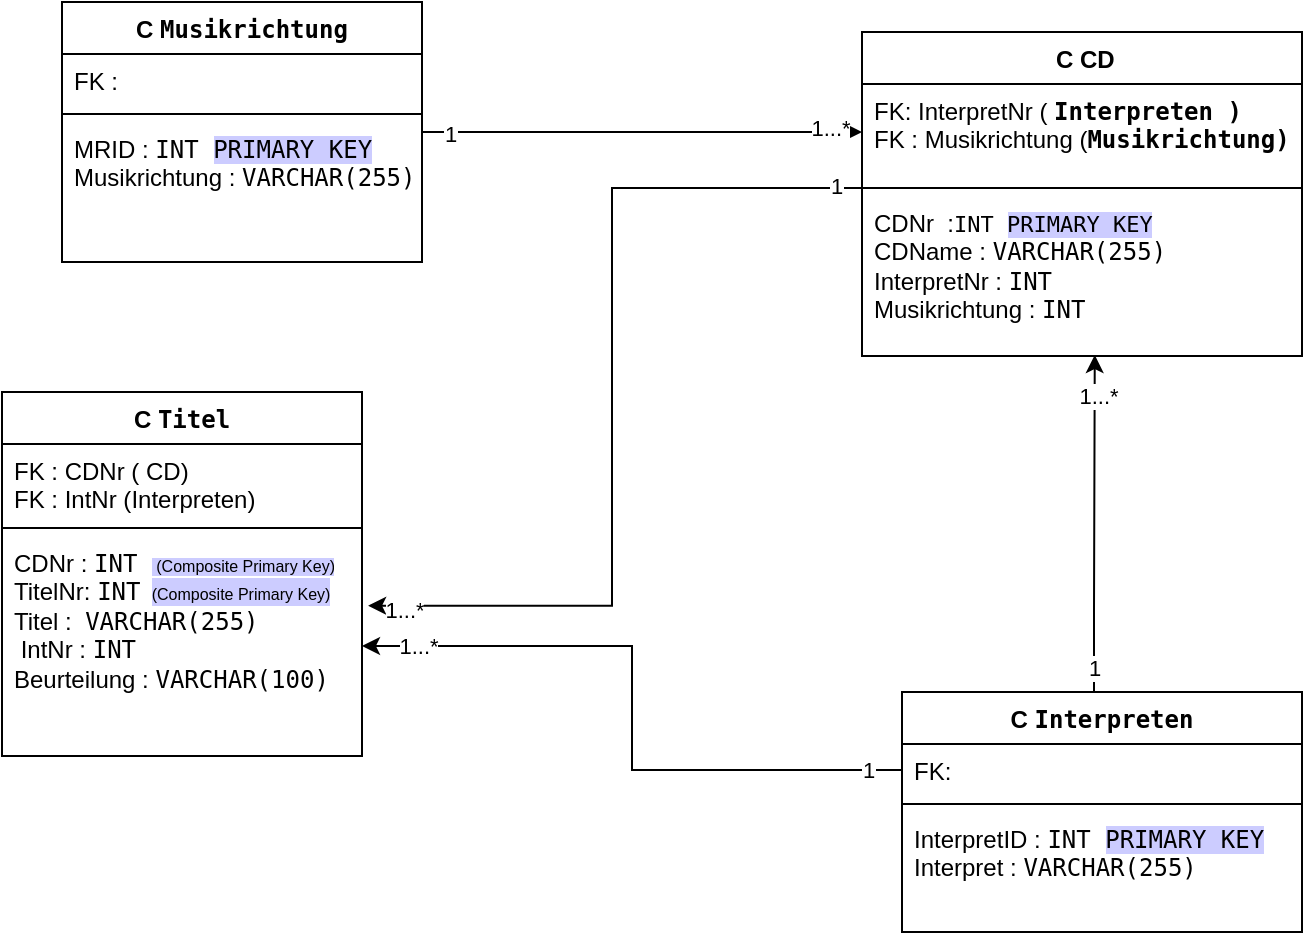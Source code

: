 <mxfile version="26.0.4">
  <diagram id="C5RBs43oDa-KdzZeNtuy" name="Page-1">
    <mxGraphModel dx="875" dy="518" grid="1" gridSize="10" guides="1" tooltips="1" connect="1" arrows="1" fold="1" page="1" pageScale="1" pageWidth="827" pageHeight="1169" math="0" shadow="0">
      <root>
        <mxCell id="WIyWlLk6GJQsqaUBKTNV-0" />
        <mxCell id="WIyWlLk6GJQsqaUBKTNV-1" parent="WIyWlLk6GJQsqaUBKTNV-0" />
        <mxCell id="s7BcbKGahoT11SLp1yV3-0" value="C&amp;nbsp;&lt;code data-end=&quot;1417&quot; data-start=&quot;1410&quot;&gt;Titel&lt;/code&gt;" style="swimlane;fontStyle=1;align=center;verticalAlign=top;childLayout=stackLayout;horizontal=1;startSize=26;horizontalStack=0;resizeParent=1;resizeParentMax=0;resizeLast=0;collapsible=1;marginBottom=0;whiteSpace=wrap;html=1;" vertex="1" parent="WIyWlLk6GJQsqaUBKTNV-1">
          <mxGeometry x="40" y="210" width="180" height="182" as="geometry" />
        </mxCell>
        <mxCell id="s7BcbKGahoT11SLp1yV3-1" value="FK : CDNr&amp;nbsp;(&amp;nbsp;CD)&lt;div&gt;FK :&amp;nbsp;&lt;span style=&quot;background-color: transparent; color: light-dark(rgb(0, 0, 0), rgb(255, 255, 255));&quot;&gt;IntNr (&lt;/span&gt;&lt;span style=&quot;background-color: transparent; color: light-dark(rgb(0, 0, 0), rgb(255, 255, 255));&quot;&gt;Interpreten)&lt;/span&gt;&lt;/div&gt;" style="text;strokeColor=none;fillColor=none;align=left;verticalAlign=top;spacingLeft=4;spacingRight=4;overflow=hidden;rotatable=0;points=[[0,0.5],[1,0.5]];portConstraint=eastwest;whiteSpace=wrap;html=1;" vertex="1" parent="s7BcbKGahoT11SLp1yV3-0">
          <mxGeometry y="26" width="180" height="38" as="geometry" />
        </mxCell>
        <mxCell id="s7BcbKGahoT11SLp1yV3-2" value="" style="line;strokeWidth=1;fillColor=none;align=left;verticalAlign=middle;spacingTop=-1;spacingLeft=3;spacingRight=3;rotatable=0;labelPosition=right;points=[];portConstraint=eastwest;strokeColor=inherit;" vertex="1" parent="s7BcbKGahoT11SLp1yV3-0">
          <mxGeometry y="64" width="180" height="8" as="geometry" />
        </mxCell>
        <mxCell id="s7BcbKGahoT11SLp1yV3-3" value="&lt;div&gt;CDNr :&amp;nbsp;&lt;span style=&quot;font-family: monospace; background-color: transparent; color: light-dark(rgb(0, 0, 0), rgb(255, 255, 255));&quot;&gt;INT&amp;nbsp;&lt;/span&gt;&lt;font style=&quot;font-size: 8px; background-color: rgb(204, 204, 255);&quot;&gt;&lt;span style=&quot;color: light-dark(rgb(0, 0, 0), rgb(255, 255, 255));&quot;&gt;&amp;nbsp;(&lt;/span&gt;&lt;span style=&quot;color: light-dark(rgb(0, 0, 0), rgb(255, 255, 255));&quot;&gt;Composite Primary Key)&lt;/span&gt;&lt;/font&gt;&lt;/div&gt;&lt;div&gt;TitelNr:&amp;nbsp;&lt;span style=&quot;background-color: transparent; color: light-dark(rgb(0, 0, 0), rgb(255, 255, 255)); font-family: monospace;&quot;&gt;INT&lt;/span&gt;&lt;span style=&quot;background-color: transparent; color: light-dark(rgb(0, 0, 0), rgb(255, 255, 255));&quot;&gt;&amp;nbsp;&lt;/span&gt;&lt;span style=&quot;background-color: transparent; color: light-dark(rgb(0, 0, 0), rgb(255, 255, 255)); font-size: 8px;&quot;&gt;&amp;nbsp;&lt;/span&gt;&lt;span style=&quot;background-color: rgb(204, 204, 255);&quot;&gt;&lt;span style=&quot;color: light-dark(rgb(0, 0, 0), rgb(255, 255, 255)); font-size: 8px;&quot;&gt;(&lt;/span&gt;&lt;span style=&quot;color: light-dark(rgb(0, 0, 0), rgb(255, 255, 255)); font-size: 8px;&quot;&gt;Composite Primary Key)&lt;/span&gt;&lt;/span&gt;&lt;br&gt;&lt;/div&gt;&lt;div&gt;Titel :&amp;nbsp;&lt;span style=&quot;background-color: transparent; color: light-dark(rgb(0, 0, 0), rgb(255, 255, 255));&quot;&gt;&amp;nbsp;&lt;/span&gt;&lt;span style=&quot;background-color: transparent; color: light-dark(rgb(0, 0, 0), rgb(255, 255, 255)); font-family: monospace;&quot;&gt;VARCHAR(255)&lt;/span&gt;&lt;/div&gt;&lt;div&gt;&lt;span style=&quot;background-color: transparent; color: light-dark(rgb(0, 0, 0), rgb(255, 255, 255));&quot;&gt;&amp;nbsp;&lt;/span&gt;&lt;span style=&quot;background-color: transparent; color: light-dark(rgb(0, 0, 0), rgb(255, 255, 255));&quot;&gt;IntNr :&amp;nbsp;&lt;/span&gt;&lt;span style=&quot;font-family: monospace; background-color: transparent; color: light-dark(rgb(0, 0, 0), rgb(255, 255, 255));&quot;&gt;INT&lt;/span&gt;&lt;/div&gt;&lt;div&gt;Beurteilung :&amp;nbsp;&lt;span style=&quot;font-family: monospace; background-color: transparent; color: light-dark(rgb(0, 0, 0), rgb(255, 255, 255));&quot;&gt;VARCHAR(100)&lt;/span&gt;&lt;br&gt;&lt;/div&gt;" style="text;strokeColor=none;fillColor=none;align=left;verticalAlign=top;spacingLeft=4;spacingRight=4;overflow=hidden;rotatable=0;points=[[0,0.5],[1,0.5]];portConstraint=eastwest;whiteSpace=wrap;html=1;" vertex="1" parent="s7BcbKGahoT11SLp1yV3-0">
          <mxGeometry y="72" width="180" height="110" as="geometry" />
        </mxCell>
        <mxCell id="s7BcbKGahoT11SLp1yV3-9" value="&amp;nbsp;C CD" style="swimlane;fontStyle=1;align=center;verticalAlign=top;childLayout=stackLayout;horizontal=1;startSize=26;horizontalStack=0;resizeParent=1;resizeParentMax=0;resizeLast=0;collapsible=1;marginBottom=0;whiteSpace=wrap;html=1;" vertex="1" parent="WIyWlLk6GJQsqaUBKTNV-1">
          <mxGeometry x="470" y="30" width="220" height="162" as="geometry" />
        </mxCell>
        <mxCell id="s7BcbKGahoT11SLp1yV3-10" value="FK:&amp;nbsp;InterpretNr (&lt;span style=&quot;font-weight: 700; text-align: center;&quot;&gt;&amp;nbsp;&lt;/span&gt;&lt;code style=&quot;font-weight: 700; text-align: center;&quot; data-end=&quot;180&quot; data-start=&quot;167&quot;&gt;Interpreten )&lt;/code&gt;&lt;div&gt;FK :&amp;nbsp;Musikrichtung (&lt;span style=&quot;font-family: monospace; font-weight: 700; text-align: center; background-color: transparent; color: light-dark(rgb(0, 0, 0), rgb(255, 255, 255));&quot;&gt;Musikrichtung)&lt;/span&gt;&lt;/div&gt;" style="text;strokeColor=none;fillColor=none;align=left;verticalAlign=top;spacingLeft=4;spacingRight=4;overflow=hidden;rotatable=0;points=[[0,0.5],[1,0.5]];portConstraint=eastwest;whiteSpace=wrap;html=1;" vertex="1" parent="s7BcbKGahoT11SLp1yV3-9">
          <mxGeometry y="26" width="220" height="48" as="geometry" />
        </mxCell>
        <mxCell id="s7BcbKGahoT11SLp1yV3-11" value="" style="line;strokeWidth=1;fillColor=none;align=left;verticalAlign=middle;spacingTop=-1;spacingLeft=3;spacingRight=3;rotatable=0;labelPosition=right;points=[];portConstraint=eastwest;strokeColor=inherit;" vertex="1" parent="s7BcbKGahoT11SLp1yV3-9">
          <mxGeometry y="74" width="220" height="8" as="geometry" />
        </mxCell>
        <mxCell id="s7BcbKGahoT11SLp1yV3-13" value="&lt;div&gt;&lt;span style=&quot;background-color: transparent; color: light-dark(rgb(0, 0, 0), rgb(255, 255, 255));&quot;&gt;CDNr&amp;nbsp; :&lt;/span&gt;&lt;span style=&quot;font-family: monospace; font-size: 11px; background-color: transparent; color: light-dark(rgb(0, 0, 0), rgb(255, 255, 255));&quot;&gt;INT &lt;/span&gt;&lt;span style=&quot;font-family: monospace; font-size: 11px; color: light-dark(rgb(0, 0, 0), rgb(255, 255, 255)); background-color: rgb(204, 204, 255);&quot;&gt;PRIMARY KEY&lt;/span&gt;&lt;br&gt;&lt;/div&gt;&lt;div&gt;CDName :&amp;nbsp;&lt;span style=&quot;font-family: monospace; background-color: transparent; color: light-dark(rgb(0, 0, 0), rgb(255, 255, 255));&quot;&gt;VARCHAR(255)&lt;/span&gt;&lt;/div&gt;&lt;div&gt;InterpretNr : &lt;font face=&quot;monospace&quot;&gt;INT&lt;/font&gt;&lt;span style=&quot;font-family: monospace; background-color: transparent; color: light-dark(rgb(0, 0, 0), rgb(255, 255, 255));&quot;&gt;&lt;br&gt;&lt;/span&gt;&lt;/div&gt;&lt;div&gt;Musikrichtung : &lt;font face=&quot;monospace&quot;&gt;INT&lt;/font&gt;&lt;b&gt;&lt;i&gt;&lt;br&gt;&lt;/i&gt;&lt;/b&gt;&lt;/div&gt;&lt;table&gt;&lt;tbody&gt;&lt;tr&gt;&lt;td&gt;&lt;/td&gt;&lt;/tr&gt;&lt;/tbody&gt;&lt;/table&gt;&lt;div&gt;&amp;nbsp;&lt;span style=&quot;font-family: monospace; font-size: 11px; background-color: transparent; color: light-dark(rgb(0, 0, 0), rgb(255, 255, 255));&quot;&gt;&lt;br&gt;&lt;/span&gt;&lt;/div&gt;&lt;table&gt;&lt;tbody&gt;&lt;tr&gt;&lt;td&gt;&lt;br&gt;&lt;br&gt;&lt;/td&gt;&lt;/tr&gt;&lt;/tbody&gt;&lt;/table&gt;&lt;div&gt;&lt;br&gt;&lt;/div&gt;&lt;div&gt;&lt;br&gt;&lt;/div&gt;" style="text;strokeColor=none;fillColor=none;align=left;verticalAlign=top;spacingLeft=4;spacingRight=4;overflow=hidden;rotatable=0;points=[[0,0.5],[1,0.5]];portConstraint=eastwest;whiteSpace=wrap;html=1;" vertex="1" parent="s7BcbKGahoT11SLp1yV3-9">
          <mxGeometry y="82" width="220" height="70" as="geometry" />
        </mxCell>
        <mxCell id="s7BcbKGahoT11SLp1yV3-12" value="&lt;span style=&quot;color: rgba(0, 0, 0, 0); font-family: monospace; font-size: 0px; text-wrap: nowrap;&quot;&gt;%3CmxGraphModel%3E%3Croot%3E%3CmxCell%20id%3D%220%22%2F%3E%3CmxCell%20id%3D%221%22%20parent%3D%220%22%2F%3E%3CmxCell%20id%3D%222%22%20value%3D%22%26lt%3Bdiv%26gt%3B%26lt%3Bspan%20style%3D%26quot%3Bbackground-color%3A%20transparent%3B%20color%3A%20light-dark(rgb(0%2C%200%2C%200)%2C%20rgb(255%2C%20255%2C%20255))%3B%26quot%3B%26gt%3BCDNr%26amp%3Bnbsp%3B%20%3A%26lt%3B%2Fspan%26gt%3B%26lt%3Bspan%20style%3D%26quot%3Bfont-family%3A%20monospace%3B%20font-size%3A%2011px%3B%20background-color%3A%20transparent%3B%20color%3A%20light-dark(rgb(0%2C%200%2C%200)%2C%20rgb(255%2C%20255%2C%20255))%3B%26quot%3B%26gt%3BINT%20PRIMARY%20KEY%26lt%3B%2Fspan%26gt%3B%26lt%3Bbr%26gt%3B%26lt%3B%2Fdiv%26gt%3B%26lt%3Bdiv%26gt%3BCDName%20%3A%26amp%3Bnbsp%3B%26lt%3Bspan%20style%3D%26quot%3Bfont-family%3A%20monospace%3B%20background-color%3A%20transparent%3B%20color%3A%20light-dark(rgb(0%2C%200%2C%200)%2C%20rgb(255%2C%20255%2C%20255))%3B%26quot%3B%26gt%3BVARCHAR(255)%26lt%3B%2Fspan%26gt%3B%26lt%3B%2Fdiv%26gt%3B%26lt%3Bdiv%26gt%3BInterpretNr%20%3A%20%26lt%3Bfont%20face%3D%26quot%3Bmonospace%26quot%3B%26gt%3BINT%26lt%3B%2Ffont%26gt%3B%26lt%3Bspan%20style%3D%26quot%3Bfont-family%3A%20monospace%3B%20background-color%3A%20transparent%3B%20color%3A%20light-dark(rgb(0%2C%200%2C%200)%2C%20rgb(255%2C%20255%2C%20255))%3B%26quot%3B%26gt%3B%26lt%3Bbr%26gt%3B%26lt%3B%2Fspan%26gt%3B%26lt%3B%2Fdiv%26gt%3B%26lt%3Bdiv%26gt%3BMusikrichtung%20%3A%20%26lt%3Bfont%20face%3D%26quot%3Bmonospace%26quot%3B%26gt%3BINT%26lt%3B%2Ffont%26gt%3B%26lt%3Bb%26gt%3B%26lt%3Bi%26gt%3B%26lt%3Bbr%26gt%3B%26lt%3B%2Fi%26gt%3B%26lt%3B%2Fb%26gt%3B%26lt%3B%2Fdiv%26gt%3B%26lt%3Btable%26gt%3B%26lt%3Btbody%26gt%3B%26lt%3Btr%26gt%3B%26lt%3Btd%26gt%3B%26lt%3B%2Ftd%26gt%3B%26lt%3B%2Ftr%26gt%3B%26lt%3B%2Ftbody%26gt%3B%26lt%3B%2Ftable%26gt%3B%26lt%3Bdiv%26gt%3B%26amp%3Bnbsp%3B%26lt%3Bspan%20style%3D%26quot%3Bfont-family%3A%20monospace%3B%20font-size%3A%2011px%3B%20background-color%3A%20transparent%3B%20color%3A%20light-dark(rgb(0%2C%200%2C%200)%2C%20rgb(255%2C%20255%2C%20255))%3B%26quot%3B%26gt%3B%26lt%3Bbr%26gt%3B%26lt%3B%2Fspan%26gt%3B%26lt%3B%2Fdiv%26gt%3B%26lt%3Btable%26gt%3B%26lt%3Btbody%26gt%3B%26lt%3Btr%26gt%3B%26lt%3Btd%26gt%3B%26lt%3Bbr%26gt%3B%26lt%3Bbr%26gt%3B%26lt%3B%2Ftd%26gt%3B%26lt%3B%2Ftr%26gt%3B%26lt%3B%2Ftbody%26gt%3B%26lt%3B%2Ftable%26gt%3B%26lt%3Bdiv%26gt%3B%26lt%3Bbr%26gt%3B%26lt%3B%2Fdiv%26gt%3B%26lt%3Bdiv%26gt%3B%26lt%3Bbr%26gt%3B%26lt%3B%2Fdiv%26gt%3B%22%20style%3D%22text%3BstrokeColor%3Dnone%3BfillColor%3Dnone%3Balign%3Dleft%3BverticalAlign%3Dtop%3BspacingLeft%3D4%3BspacingRight%3D4%3Boverflow%3Dhidden%3Brotatable%3D0%3Bpoints%3D%5B%5B0%2C0.5%5D%2C%5B1%2C0.5%5D%5D%3BportConstraint%3Deastwest%3BwhiteSpace%3Dwrap%3Bhtml%3D1%3B%22%20vertex%3D%221%22%20parent%3D%221%22%3E%3CmxGeometry%20x%3D%22414%22%20y%3D%22290%22%20width%3D%22170%22%20height%3D%2270%22%20as%3D%22geometry%22%2F%3E%3C%2FmxCell%3E%3C%2Froot%3E%3C%2FmxGraphModel%3E&lt;/span&gt;" style="text;strokeColor=none;fillColor=none;align=left;verticalAlign=top;spacingLeft=4;spacingRight=4;overflow=hidden;rotatable=0;points=[[0,0.5],[1,0.5]];portConstraint=eastwest;whiteSpace=wrap;html=1;" vertex="1" parent="s7BcbKGahoT11SLp1yV3-9">
          <mxGeometry y="152" width="220" height="10" as="geometry" />
        </mxCell>
        <mxCell id="s7BcbKGahoT11SLp1yV3-14" value="C&amp;nbsp;&lt;code data-end=&quot;180&quot; data-start=&quot;167&quot;&gt;Interpreten&lt;/code&gt;" style="swimlane;fontStyle=1;align=center;verticalAlign=top;childLayout=stackLayout;horizontal=1;startSize=26;horizontalStack=0;resizeParent=1;resizeParentMax=0;resizeLast=0;collapsible=1;marginBottom=0;whiteSpace=wrap;html=1;" vertex="1" parent="WIyWlLk6GJQsqaUBKTNV-1">
          <mxGeometry x="490" y="360" width="200" height="120" as="geometry" />
        </mxCell>
        <mxCell id="s7BcbKGahoT11SLp1yV3-15" value="FK:" style="text;strokeColor=none;fillColor=none;align=left;verticalAlign=top;spacingLeft=4;spacingRight=4;overflow=hidden;rotatable=0;points=[[0,0.5],[1,0.5]];portConstraint=eastwest;whiteSpace=wrap;html=1;" vertex="1" parent="s7BcbKGahoT11SLp1yV3-14">
          <mxGeometry y="26" width="200" height="26" as="geometry" />
        </mxCell>
        <mxCell id="s7BcbKGahoT11SLp1yV3-16" value="" style="line;strokeWidth=1;fillColor=none;align=left;verticalAlign=middle;spacingTop=-1;spacingLeft=3;spacingRight=3;rotatable=0;labelPosition=right;points=[];portConstraint=eastwest;strokeColor=inherit;" vertex="1" parent="s7BcbKGahoT11SLp1yV3-14">
          <mxGeometry y="52" width="200" height="8" as="geometry" />
        </mxCell>
        <mxCell id="s7BcbKGahoT11SLp1yV3-17" value="InterpretID :&amp;nbsp;&lt;span style=&quot;font-family: monospace;&quot;&gt;INT &lt;span style=&quot;background-color: rgb(204, 204, 255);&quot;&gt;PRIMARY KEY&lt;/span&gt;&lt;/span&gt;&lt;div&gt;Interpret :&amp;nbsp;&lt;span style=&quot;font-family: monospace;&quot;&gt;VARCHAR(255)&lt;/span&gt;&lt;/div&gt;&lt;div&gt;&lt;font face=&quot;monospace&quot;&gt;&lt;br&gt;&lt;/font&gt;&lt;table&gt;&lt;tbody&gt;&lt;tr&gt;&lt;td&gt;&lt;/td&gt;&lt;/tr&gt;&lt;/tbody&gt;&lt;/table&gt;&lt;table&gt;&lt;tbody&gt;&lt;tr&gt;&lt;td&gt;&lt;/td&gt;&lt;/tr&gt;&lt;/tbody&gt;&lt;/table&gt;&lt;/div&gt;" style="text;strokeColor=none;fillColor=none;align=left;verticalAlign=top;spacingLeft=4;spacingRight=4;overflow=hidden;rotatable=0;points=[[0,0.5],[1,0.5]];portConstraint=eastwest;whiteSpace=wrap;html=1;" vertex="1" parent="s7BcbKGahoT11SLp1yV3-14">
          <mxGeometry y="60" width="200" height="60" as="geometry" />
        </mxCell>
        <mxCell id="s7BcbKGahoT11SLp1yV3-50" style="edgeStyle=orthogonalEdgeStyle;rounded=0;orthogonalLoop=1;jettySize=auto;html=1;" edge="1" parent="WIyWlLk6GJQsqaUBKTNV-1" source="s7BcbKGahoT11SLp1yV3-18" target="s7BcbKGahoT11SLp1yV3-10">
          <mxGeometry relative="1" as="geometry" />
        </mxCell>
        <mxCell id="s7BcbKGahoT11SLp1yV3-51" value="1" style="edgeLabel;html=1;align=center;verticalAlign=middle;resizable=0;points=[];" vertex="1" connectable="0" parent="s7BcbKGahoT11SLp1yV3-50">
          <mxGeometry x="-0.877" y="-1" relative="1" as="geometry">
            <mxPoint as="offset" />
          </mxGeometry>
        </mxCell>
        <mxCell id="s7BcbKGahoT11SLp1yV3-52" value="1...*" style="edgeLabel;html=1;align=center;verticalAlign=middle;resizable=0;points=[];" vertex="1" connectable="0" parent="s7BcbKGahoT11SLp1yV3-50">
          <mxGeometry x="0.849" y="2" relative="1" as="geometry">
            <mxPoint as="offset" />
          </mxGeometry>
        </mxCell>
        <mxCell id="s7BcbKGahoT11SLp1yV3-18" value="C&amp;nbsp;&lt;code data-end=&quot;470&quot; data-start=&quot;455&quot;&gt;Musikrichtung&lt;/code&gt;" style="swimlane;fontStyle=1;align=center;verticalAlign=top;childLayout=stackLayout;horizontal=1;startSize=26;horizontalStack=0;resizeParent=1;resizeParentMax=0;resizeLast=0;collapsible=1;marginBottom=0;whiteSpace=wrap;html=1;" vertex="1" parent="WIyWlLk6GJQsqaUBKTNV-1">
          <mxGeometry x="70" y="15" width="180" height="130" as="geometry" />
        </mxCell>
        <mxCell id="s7BcbKGahoT11SLp1yV3-19" value="FK :&amp;nbsp;" style="text;strokeColor=none;fillColor=none;align=left;verticalAlign=top;spacingLeft=4;spacingRight=4;overflow=hidden;rotatable=0;points=[[0,0.5],[1,0.5]];portConstraint=eastwest;whiteSpace=wrap;html=1;" vertex="1" parent="s7BcbKGahoT11SLp1yV3-18">
          <mxGeometry y="26" width="180" height="26" as="geometry" />
        </mxCell>
        <mxCell id="s7BcbKGahoT11SLp1yV3-20" value="" style="line;strokeWidth=1;fillColor=none;align=left;verticalAlign=middle;spacingTop=-1;spacingLeft=3;spacingRight=3;rotatable=0;labelPosition=right;points=[];portConstraint=eastwest;strokeColor=inherit;" vertex="1" parent="s7BcbKGahoT11SLp1yV3-18">
          <mxGeometry y="52" width="180" height="8" as="geometry" />
        </mxCell>
        <mxCell id="s7BcbKGahoT11SLp1yV3-21" value="MRID :&amp;nbsp;&lt;span style=&quot;font-family: monospace;&quot;&gt;INT &lt;span style=&quot;background-color: rgb(204, 204, 255);&quot;&gt;PRIMARY KEY&lt;/span&gt;&lt;/span&gt;&lt;div&gt;Musikrichtung&amp;nbsp;&lt;span style=&quot;background-color: transparent; color: light-dark(rgb(0, 0, 0), rgb(255, 255, 255));&quot;&gt;:&amp;nbsp;&lt;/span&gt;&lt;span style=&quot;background-color: transparent; color: light-dark(rgb(0, 0, 0), rgb(255, 255, 255)); font-family: monospace;&quot;&gt;VARCHAR(255)&lt;/span&gt;&lt;span style=&quot;font-family: monospace;&quot;&gt;&lt;br&gt;&lt;/span&gt;&lt;/div&gt;" style="text;strokeColor=none;fillColor=none;align=left;verticalAlign=top;spacingLeft=4;spacingRight=4;overflow=hidden;rotatable=0;points=[[0,0.5],[1,0.5]];portConstraint=eastwest;whiteSpace=wrap;html=1;" vertex="1" parent="s7BcbKGahoT11SLp1yV3-18">
          <mxGeometry y="60" width="180" height="70" as="geometry" />
        </mxCell>
        <mxCell id="s7BcbKGahoT11SLp1yV3-46" style="edgeStyle=orthogonalEdgeStyle;rounded=0;orthogonalLoop=1;jettySize=auto;html=1;entryX=0.529;entryY=0.95;entryDx=0;entryDy=0;entryPerimeter=0;" edge="1" parent="WIyWlLk6GJQsqaUBKTNV-1" source="s7BcbKGahoT11SLp1yV3-14" target="s7BcbKGahoT11SLp1yV3-12">
          <mxGeometry relative="1" as="geometry">
            <Array as="points">
              <mxPoint x="586" y="320" />
              <mxPoint x="586" y="320" />
            </Array>
          </mxGeometry>
        </mxCell>
        <mxCell id="s7BcbKGahoT11SLp1yV3-47" value="1" style="edgeLabel;html=1;align=center;verticalAlign=middle;resizable=0;points=[];" vertex="1" connectable="0" parent="s7BcbKGahoT11SLp1yV3-46">
          <mxGeometry x="-0.852" relative="1" as="geometry">
            <mxPoint as="offset" />
          </mxGeometry>
        </mxCell>
        <mxCell id="s7BcbKGahoT11SLp1yV3-48" value="1...*" style="edgeLabel;html=1;align=center;verticalAlign=middle;resizable=0;points=[];" vertex="1" connectable="0" parent="s7BcbKGahoT11SLp1yV3-46">
          <mxGeometry x="0.761" y="-1" relative="1" as="geometry">
            <mxPoint as="offset" />
          </mxGeometry>
        </mxCell>
        <mxCell id="s7BcbKGahoT11SLp1yV3-53" style="edgeStyle=orthogonalEdgeStyle;rounded=0;orthogonalLoop=1;jettySize=auto;html=1;entryX=1.017;entryY=0.317;entryDx=0;entryDy=0;entryPerimeter=0;" edge="1" parent="WIyWlLk6GJQsqaUBKTNV-1" source="s7BcbKGahoT11SLp1yV3-11" target="s7BcbKGahoT11SLp1yV3-3">
          <mxGeometry relative="1" as="geometry" />
        </mxCell>
        <mxCell id="s7BcbKGahoT11SLp1yV3-54" value="1" style="edgeLabel;html=1;align=center;verticalAlign=middle;resizable=0;points=[];" vertex="1" connectable="0" parent="s7BcbKGahoT11SLp1yV3-53">
          <mxGeometry x="-0.943" y="-1" relative="1" as="geometry">
            <mxPoint as="offset" />
          </mxGeometry>
        </mxCell>
        <mxCell id="s7BcbKGahoT11SLp1yV3-55" value="1...*" style="edgeLabel;html=1;align=center;verticalAlign=middle;resizable=0;points=[];" vertex="1" connectable="0" parent="s7BcbKGahoT11SLp1yV3-53">
          <mxGeometry x="0.921" y="2" relative="1" as="geometry">
            <mxPoint as="offset" />
          </mxGeometry>
        </mxCell>
        <mxCell id="s7BcbKGahoT11SLp1yV3-56" style="edgeStyle=orthogonalEdgeStyle;rounded=0;orthogonalLoop=1;jettySize=auto;html=1;" edge="1" parent="WIyWlLk6GJQsqaUBKTNV-1" source="s7BcbKGahoT11SLp1yV3-15" target="s7BcbKGahoT11SLp1yV3-3">
          <mxGeometry relative="1" as="geometry" />
        </mxCell>
        <mxCell id="s7BcbKGahoT11SLp1yV3-57" value="1" style="edgeLabel;html=1;align=center;verticalAlign=middle;resizable=0;points=[];" vertex="1" connectable="0" parent="s7BcbKGahoT11SLp1yV3-56">
          <mxGeometry x="-0.898" relative="1" as="geometry">
            <mxPoint as="offset" />
          </mxGeometry>
        </mxCell>
        <mxCell id="s7BcbKGahoT11SLp1yV3-58" value="1...*" style="edgeLabel;html=1;align=center;verticalAlign=middle;resizable=0;points=[];" vertex="1" connectable="0" parent="s7BcbKGahoT11SLp1yV3-56">
          <mxGeometry x="0.831" relative="1" as="geometry">
            <mxPoint as="offset" />
          </mxGeometry>
        </mxCell>
      </root>
    </mxGraphModel>
  </diagram>
</mxfile>
